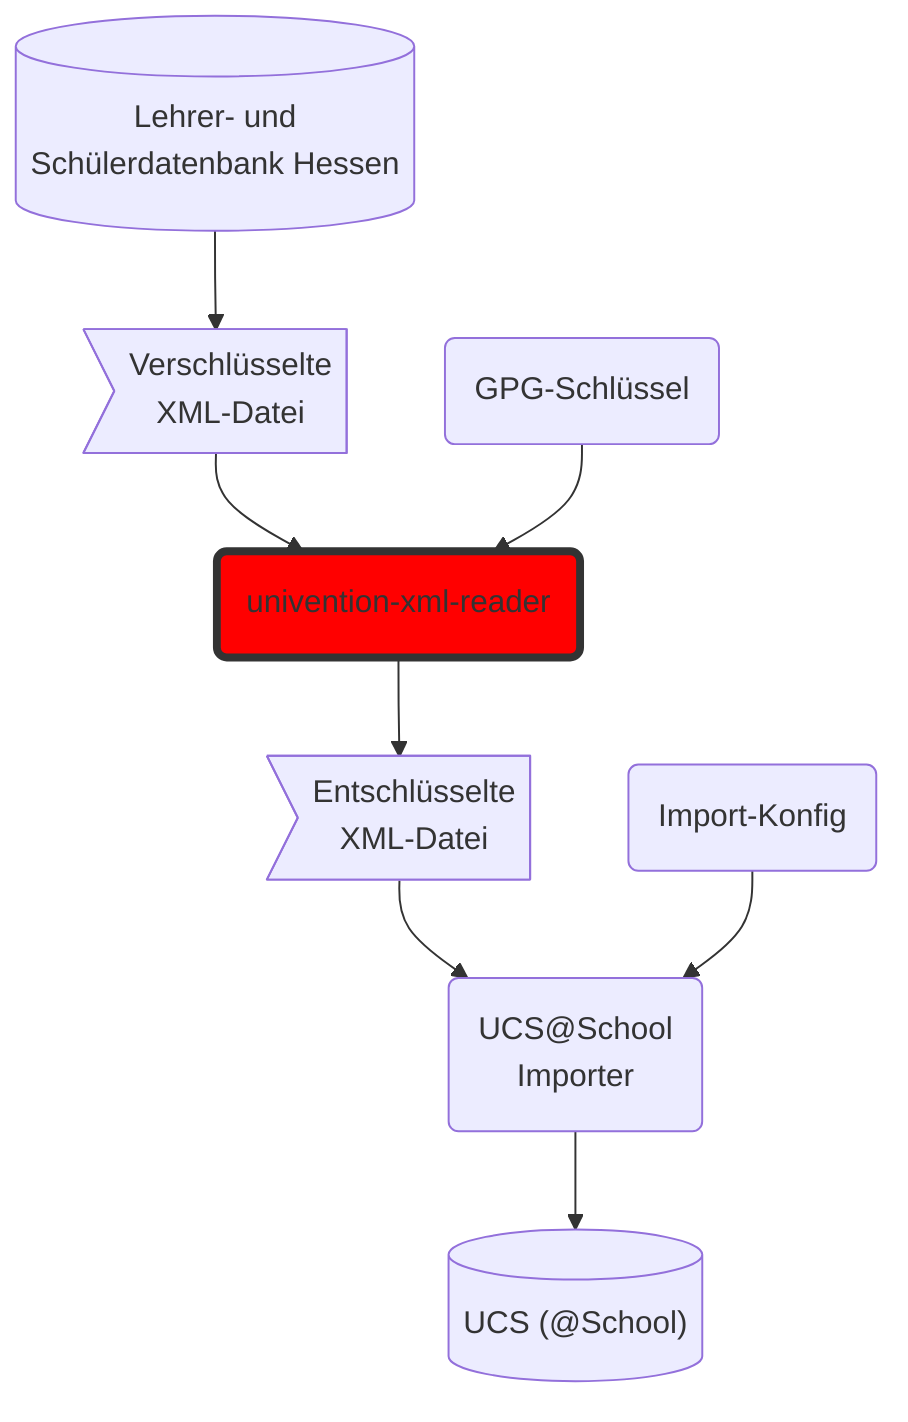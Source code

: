 graph TD
    lusd --> encxml --> reader --> xml --> importer --> ucs
    key --> reader
    config --> importer

    lusd[(Lehrer- und<br>Schülerdatenbank Hessen)]
    reader(univention-xml-reader)
    key(GPG-Schlüssel)
    importer("UCS#64;School<br>Importer")
    ucs[("UCS (#64;School)")]
    encxml>Verschlüsselte<br>XML-Datei]
    xml>Entschlüsselte<br>XML-Datei]
    config(Import-Konfig)

    style reader fill:#f00,stroke:#333,stroke-width:4px